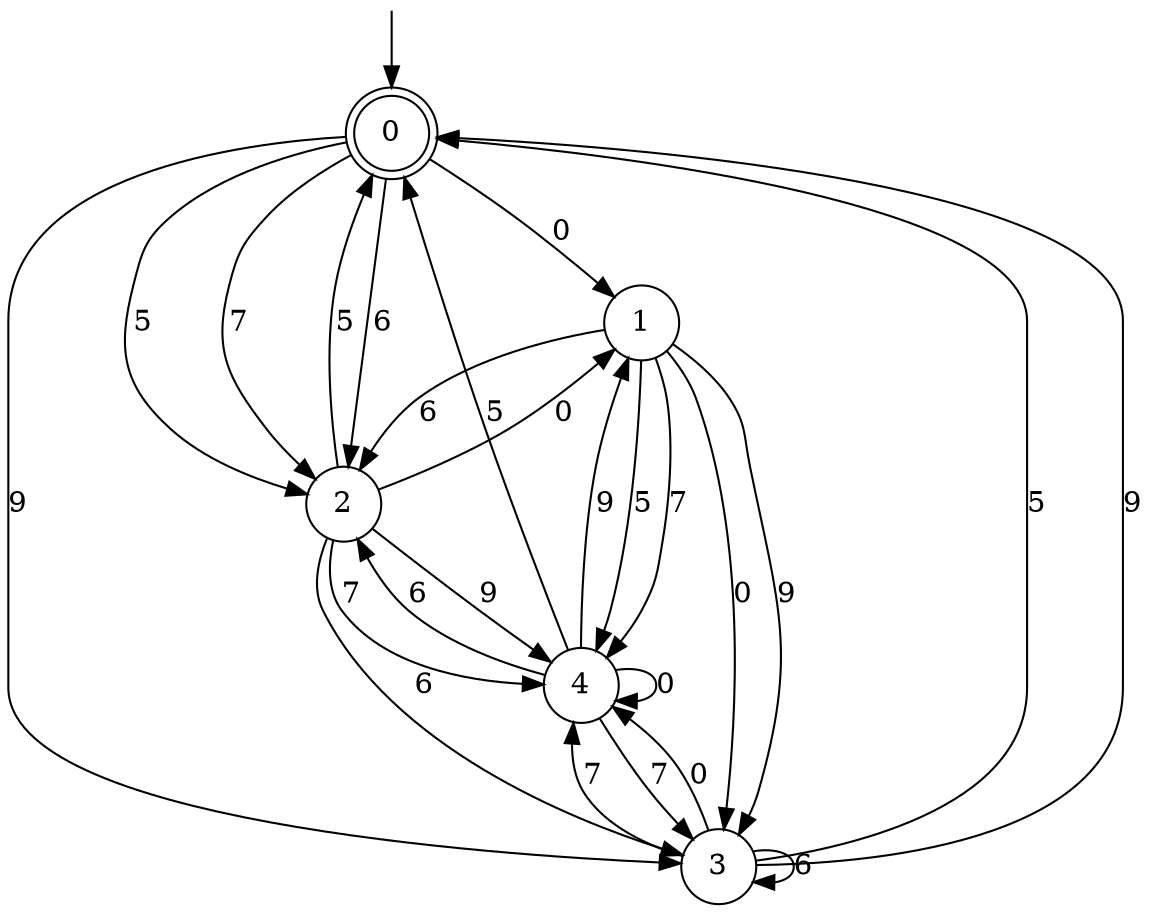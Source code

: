 digraph g {

	s0 [shape="doublecircle" label="0"];
	s1 [shape="circle" label="1"];
	s2 [shape="circle" label="2"];
	s3 [shape="circle" label="3"];
	s4 [shape="circle" label="4"];
	s0 -> s1 [label="0"];
	s0 -> s2 [label="6"];
	s0 -> s2 [label="5"];
	s0 -> s3 [label="9"];
	s0 -> s2 [label="7"];
	s1 -> s3 [label="0"];
	s1 -> s2 [label="6"];
	s1 -> s4 [label="5"];
	s1 -> s3 [label="9"];
	s1 -> s4 [label="7"];
	s2 -> s1 [label="0"];
	s2 -> s3 [label="6"];
	s2 -> s0 [label="5"];
	s2 -> s4 [label="9"];
	s2 -> s4 [label="7"];
	s3 -> s4 [label="0"];
	s3 -> s3 [label="6"];
	s3 -> s0 [label="5"];
	s3 -> s0 [label="9"];
	s3 -> s4 [label="7"];
	s4 -> s4 [label="0"];
	s4 -> s2 [label="6"];
	s4 -> s0 [label="5"];
	s4 -> s1 [label="9"];
	s4 -> s3 [label="7"];

__start0 [label="" shape="none" width="0" height="0"];
__start0 -> s0;

}
